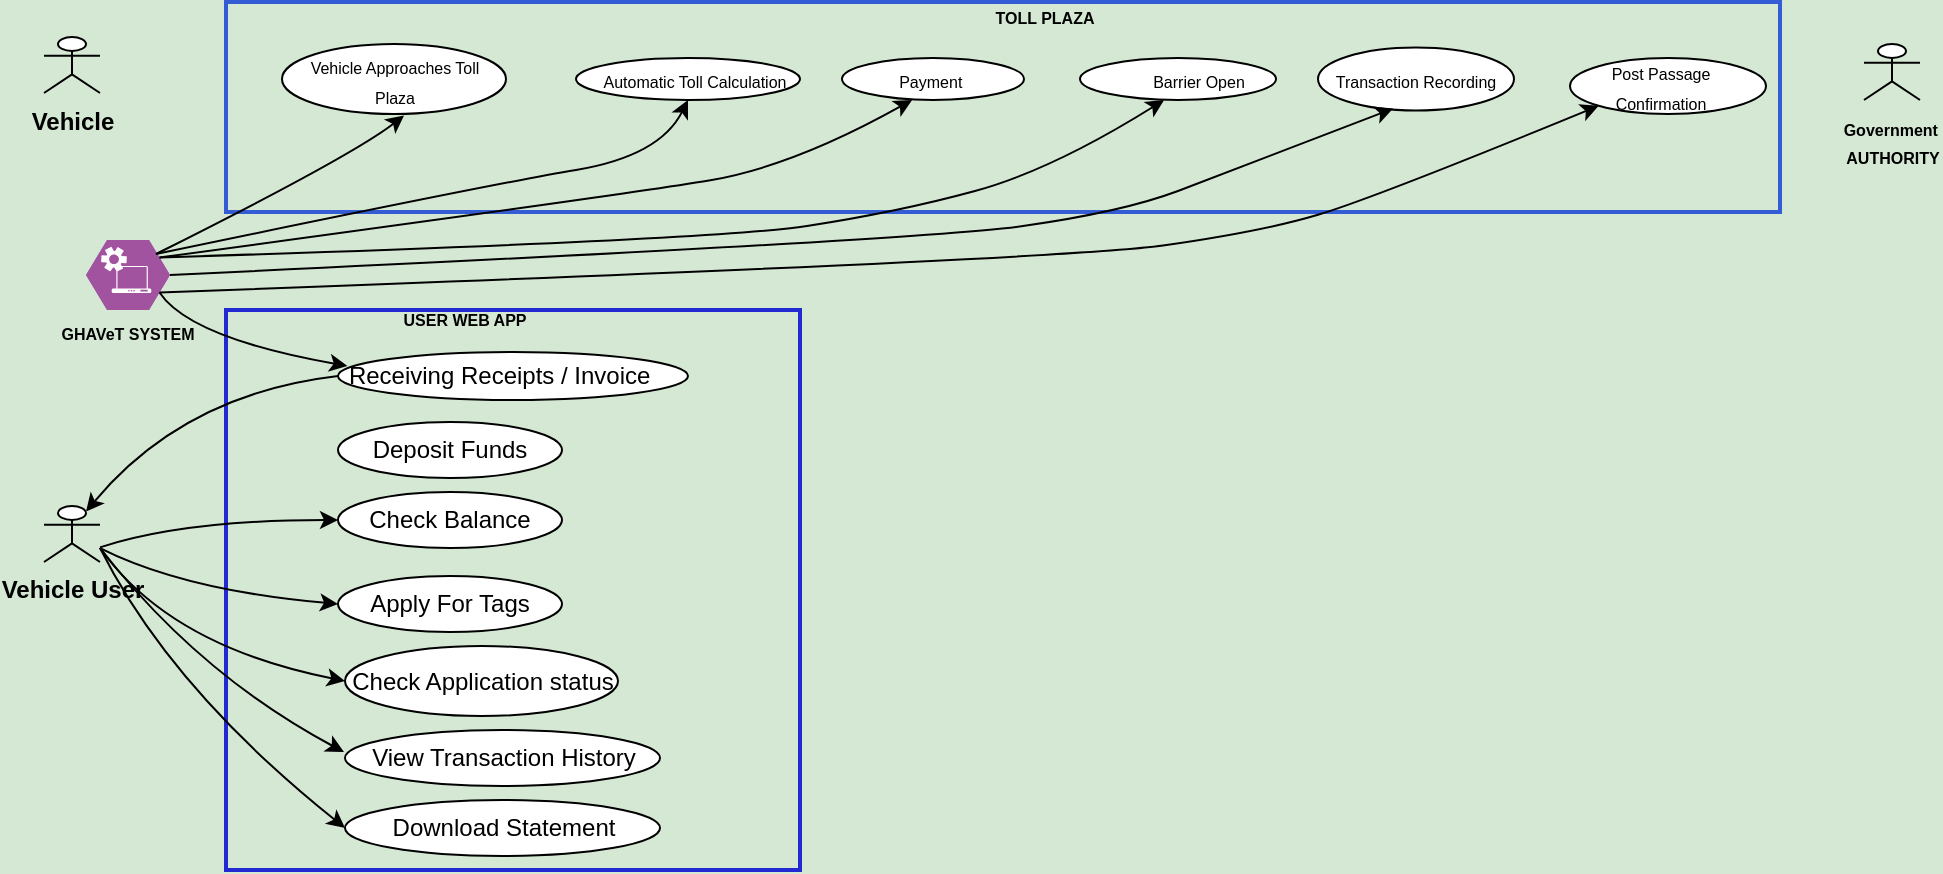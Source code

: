 <mxfile version="24.2.5" type="device">
  <diagram name="Page-1" id="4IcMbsdjdOjLU7joGXLo">
    <mxGraphModel dx="1266" dy="507" grid="0" gridSize="7" guides="1" tooltips="1" connect="1" arrows="1" fold="1" page="1" pageScale="1" pageWidth="850" pageHeight="1100" background="#D5E8D4" math="0" shadow="0">
      <root>
        <mxCell id="0" />
        <mxCell id="1" parent="0" />
        <mxCell id="0Ze02xYr8SNm-ibOzlYt-1" value="" style="rounded=0;whiteSpace=wrap;html=1;fillColor=none;strokeColor=#345cd5;strokeWidth=2;" parent="1" vertex="1">
          <mxGeometry x="42" y="77" width="777" height="105" as="geometry" />
        </mxCell>
        <mxCell id="0Ze02xYr8SNm-ibOzlYt-2" value="" style="ellipse;whiteSpace=wrap;html=1;" parent="1" vertex="1">
          <mxGeometry x="70" y="98" width="112" height="35" as="geometry" />
        </mxCell>
        <mxCell id="0Ze02xYr8SNm-ibOzlYt-3" value="&lt;font style=&quot;font-size: 8px;&quot;&gt;Vehicle Approaches Toll Plaza&lt;/font&gt;" style="text;html=1;align=center;verticalAlign=middle;whiteSpace=wrap;rounded=0;" parent="1" vertex="1">
          <mxGeometry x="73.5" y="112" width="105" height="7" as="geometry" />
        </mxCell>
        <mxCell id="0Ze02xYr8SNm-ibOzlYt-6" value="" style="ellipse;whiteSpace=wrap;html=1;" parent="1" vertex="1">
          <mxGeometry x="217" y="105" width="112" height="21" as="geometry" />
        </mxCell>
        <mxCell id="0Ze02xYr8SNm-ibOzlYt-7" value="&lt;font style=&quot;font-size: 8px;&quot;&gt;Automatic Toll Calculation&lt;/font&gt;" style="text;html=1;align=center;verticalAlign=middle;whiteSpace=wrap;rounded=0;" parent="1" vertex="1">
          <mxGeometry x="217" y="112" width="119" height="7" as="geometry" />
        </mxCell>
        <mxCell id="0Ze02xYr8SNm-ibOzlYt-8" value="" style="ellipse;whiteSpace=wrap;html=1;" parent="1" vertex="1">
          <mxGeometry x="350" y="105" width="91" height="21" as="geometry" />
        </mxCell>
        <mxCell id="0Ze02xYr8SNm-ibOzlYt-9" value="&lt;font style=&quot;font-size: 8px;&quot;&gt;Payment&amp;nbsp;&lt;/font&gt;" style="text;html=1;align=center;verticalAlign=middle;whiteSpace=wrap;rounded=0;" parent="1" vertex="1">
          <mxGeometry x="371" y="112" width="49" height="7" as="geometry" />
        </mxCell>
        <mxCell id="0Ze02xYr8SNm-ibOzlYt-10" value="" style="ellipse;whiteSpace=wrap;html=1;" parent="1" vertex="1">
          <mxGeometry x="469" y="105" width="98" height="21" as="geometry" />
        </mxCell>
        <mxCell id="0Ze02xYr8SNm-ibOzlYt-11" value="&lt;font style=&quot;font-size: 8px;&quot;&gt;Barrier Open&lt;/font&gt;" style="text;html=1;align=center;verticalAlign=middle;whiteSpace=wrap;rounded=0;" parent="1" vertex="1">
          <mxGeometry x="504" y="112" width="49" height="7" as="geometry" />
        </mxCell>
        <mxCell id="0Ze02xYr8SNm-ibOzlYt-16" value="" style="ellipse;whiteSpace=wrap;html=1;" parent="1" vertex="1">
          <mxGeometry x="588" y="99.75" width="98" height="31.5" as="geometry" />
        </mxCell>
        <mxCell id="0Ze02xYr8SNm-ibOzlYt-17" value="&lt;font style=&quot;font-size: 8px;&quot;&gt;Transaction Recording&lt;/font&gt;" style="text;html=1;align=center;verticalAlign=middle;whiteSpace=wrap;rounded=0;" parent="1" vertex="1">
          <mxGeometry x="595" y="115.5" width="84" as="geometry" />
        </mxCell>
        <mxCell id="0Ze02xYr8SNm-ibOzlYt-18" value="" style="ellipse;whiteSpace=wrap;html=1;" parent="1" vertex="1">
          <mxGeometry x="714" y="105" width="98" height="28" as="geometry" />
        </mxCell>
        <mxCell id="0Ze02xYr8SNm-ibOzlYt-19" value="&lt;font style=&quot;font-size: 8px;&quot;&gt;Post Passage Confirmation&lt;/font&gt;" style="text;html=1;align=center;verticalAlign=middle;whiteSpace=wrap;rounded=0;" parent="1" vertex="1">
          <mxGeometry x="714" y="115.5" width="91" height="7" as="geometry" />
        </mxCell>
        <mxCell id="0Ze02xYr8SNm-ibOzlYt-22" value="&lt;b&gt;Vehicle&lt;/b&gt;" style="shape=umlActor;verticalLabelPosition=bottom;verticalAlign=top;html=1;outlineConnect=0;" parent="1" vertex="1">
          <mxGeometry x="-49" y="94.5" width="28" height="28" as="geometry" />
        </mxCell>
        <mxCell id="0Ze02xYr8SNm-ibOzlYt-23" value="" style="verticalLabelPosition=bottom;sketch=0;html=1;fillColor=#A153A0;strokeColor=#ffffff;verticalAlign=top;align=center;points=[[0,0.5,0],[0.125,0.25,0],[0.25,0,0],[0.5,0,0],[0.75,0,0],[0.875,0.25,0],[1,0.5,0],[0.875,0.75,0],[0.75,1,0],[0.5,1,0],[0.125,0.75,0]];pointerEvents=1;shape=mxgraph.cisco_safe.compositeIcon;bgIcon=mxgraph.cisco_safe.design.blank_device;resIcon=mxgraph.cisco_safe.design.automated_system;" parent="1" vertex="1">
          <mxGeometry x="-28" y="196" width="42" height="35" as="geometry" />
        </mxCell>
        <mxCell id="0Ze02xYr8SNm-ibOzlYt-24" value="&lt;font style=&quot;font-size: 8px;&quot;&gt;&lt;b style=&quot;&quot;&gt;GHAVeT SYSTEM&lt;/b&gt;&lt;/font&gt;" style="text;html=1;align=center;verticalAlign=middle;whiteSpace=wrap;rounded=0;" parent="1" vertex="1">
          <mxGeometry x="-42" y="238" width="70" height="7" as="geometry" />
        </mxCell>
        <mxCell id="0Ze02xYr8SNm-ibOzlYt-28" value="" style="curved=1;endArrow=classic;html=1;rounded=0;entryX=0.5;entryY=1;entryDx=0;entryDy=0;" parent="1" target="0Ze02xYr8SNm-ibOzlYt-6" edge="1">
          <mxGeometry width="50" height="50" relative="1" as="geometry">
            <mxPoint x="7" y="203" as="sourcePoint" />
            <mxPoint x="316" y="140" as="targetPoint" />
            <Array as="points">
              <mxPoint x="175" y="168" />
              <mxPoint x="259" y="154" />
            </Array>
          </mxGeometry>
        </mxCell>
        <mxCell id="0Ze02xYr8SNm-ibOzlYt-29" value="" style="curved=1;endArrow=classic;html=1;rounded=0;entryX=0.545;entryY=1.02;entryDx=0;entryDy=0;entryPerimeter=0;" parent="1" target="0Ze02xYr8SNm-ibOzlYt-2" edge="1">
          <mxGeometry width="50" height="50" relative="1" as="geometry">
            <mxPoint x="7" y="203" as="sourcePoint" />
            <mxPoint x="220.5" y="112" as="targetPoint" />
            <Array as="points">
              <mxPoint x="105" y="154" />
            </Array>
          </mxGeometry>
        </mxCell>
        <mxCell id="0Ze02xYr8SNm-ibOzlYt-32" value="" style="curved=1;endArrow=classic;html=1;rounded=0;exitX=0.875;exitY=0.25;exitDx=0;exitDy=0;exitPerimeter=0;entryX=0.385;entryY=1;entryDx=0;entryDy=0;entryPerimeter=0;" parent="1" source="0Ze02xYr8SNm-ibOzlYt-23" target="0Ze02xYr8SNm-ibOzlYt-8" edge="1">
          <mxGeometry width="50" height="50" relative="1" as="geometry">
            <mxPoint x="70.5" y="201.25" as="sourcePoint" />
            <mxPoint x="339.5" y="131.25" as="targetPoint" />
            <Array as="points">
              <mxPoint x="241.5" y="173.25" />
              <mxPoint x="325.5" y="159.25" />
            </Array>
          </mxGeometry>
        </mxCell>
        <mxCell id="0Ze02xYr8SNm-ibOzlYt-33" value="" style="curved=1;endArrow=classic;html=1;rounded=0;exitX=0.875;exitY=0.25;exitDx=0;exitDy=0;exitPerimeter=0;entryX=0.429;entryY=1;entryDx=0;entryDy=0;entryPerimeter=0;" parent="1" source="0Ze02xYr8SNm-ibOzlYt-23" target="0Ze02xYr8SNm-ibOzlYt-10" edge="1">
          <mxGeometry width="50" height="50" relative="1" as="geometry">
            <mxPoint x="49.25" y="210.25" as="sourcePoint" />
            <mxPoint x="425.25" y="131.25" as="targetPoint" />
            <Array as="points">
              <mxPoint x="287" y="196" />
              <mxPoint x="378" y="182" />
              <mxPoint x="455" y="161" />
            </Array>
          </mxGeometry>
        </mxCell>
        <mxCell id="0Ze02xYr8SNm-ibOzlYt-34" value="" style="curved=1;endArrow=classic;html=1;rounded=0;exitX=1;exitY=0.5;exitDx=0;exitDy=0;exitPerimeter=0;entryX=0.383;entryY=0.968;entryDx=0;entryDy=0;entryPerimeter=0;" parent="1" source="0Ze02xYr8SNm-ibOzlYt-23" target="0Ze02xYr8SNm-ibOzlYt-16" edge="1">
          <mxGeometry width="50" height="50" relative="1" as="geometry">
            <mxPoint x="22.1" y="226" as="sourcePoint" />
            <mxPoint x="524.1" y="147" as="targetPoint" />
            <Array as="points">
              <mxPoint x="391" y="196" />
              <mxPoint x="490" y="182" />
              <mxPoint x="546" y="161" />
            </Array>
          </mxGeometry>
        </mxCell>
        <mxCell id="0Ze02xYr8SNm-ibOzlYt-35" value="" style="curved=1;endArrow=classic;html=1;rounded=0;exitX=0.875;exitY=0.75;exitDx=0;exitDy=0;exitPerimeter=0;entryX=0;entryY=1;entryDx=0;entryDy=0;" parent="1" source="0Ze02xYr8SNm-ibOzlYt-23" target="0Ze02xYr8SNm-ibOzlYt-18" edge="1">
          <mxGeometry width="50" height="50" relative="1" as="geometry">
            <mxPoint x="84" y="223.76" as="sourcePoint" />
            <mxPoint x="696" y="139.76" as="targetPoint" />
            <Array as="points">
              <mxPoint x="461" y="205.76" />
              <mxPoint x="560" y="191.76" />
              <mxPoint x="616" y="175" />
            </Array>
          </mxGeometry>
        </mxCell>
        <mxCell id="0Ze02xYr8SNm-ibOzlYt-36" value="&lt;font style=&quot;font-size: 8px;&quot;&gt;&lt;b&gt;Government&amp;nbsp;&lt;/b&gt;&lt;/font&gt;&lt;div&gt;&lt;font style=&quot;font-size: 8px;&quot;&gt;&lt;b&gt;AUTHORITY&lt;/b&gt;&lt;/font&gt;&lt;/div&gt;" style="shape=umlActor;verticalLabelPosition=bottom;verticalAlign=top;html=1;outlineConnect=0;" parent="1" vertex="1">
          <mxGeometry x="861" y="98" width="28" height="28" as="geometry" />
        </mxCell>
        <mxCell id="0Ze02xYr8SNm-ibOzlYt-38" value="" style="rounded=0;whiteSpace=wrap;html=1;fillColor=none;strokeColor=#2329d1;strokeWidth=2;" parent="1" vertex="1">
          <mxGeometry x="42" y="231" width="287" height="280" as="geometry" />
        </mxCell>
        <mxCell id="0Ze02xYr8SNm-ibOzlYt-44" value="Receiving Receipts / Invoice&amp;nbsp; &amp;nbsp;&amp;nbsp;" style="ellipse;whiteSpace=wrap;html=1;" parent="1" vertex="1">
          <mxGeometry x="98" y="252" width="175" height="24" as="geometry" />
        </mxCell>
        <mxCell id="0Ze02xYr8SNm-ibOzlYt-45" value="Deposit Funds" style="ellipse;whiteSpace=wrap;html=1;" parent="1" vertex="1">
          <mxGeometry x="98" y="287" width="112" height="28" as="geometry" />
        </mxCell>
        <mxCell id="0Ze02xYr8SNm-ibOzlYt-46" value="Check Balance" style="ellipse;whiteSpace=wrap;html=1;" parent="1" vertex="1">
          <mxGeometry x="98" y="322" width="112" height="28" as="geometry" />
        </mxCell>
        <mxCell id="0Ze02xYr8SNm-ibOzlYt-47" value="Apply For Tags" style="ellipse;whiteSpace=wrap;html=1;" parent="1" vertex="1">
          <mxGeometry x="98" y="364" width="112" height="28" as="geometry" />
        </mxCell>
        <mxCell id="0Ze02xYr8SNm-ibOzlYt-49" value="Check Application status" style="ellipse;whiteSpace=wrap;html=1;" parent="1" vertex="1">
          <mxGeometry x="101.5" y="399" width="136.5" height="35" as="geometry" />
        </mxCell>
        <mxCell id="0Ze02xYr8SNm-ibOzlYt-50" value="&lt;font style=&quot;font-size: 8px;&quot;&gt;&lt;b&gt;USER WEB APP&lt;/b&gt;&lt;/font&gt;" style="text;html=1;align=center;verticalAlign=middle;whiteSpace=wrap;rounded=0;" parent="1" vertex="1">
          <mxGeometry x="115.5" y="227.5" width="91" height="14" as="geometry" />
        </mxCell>
        <mxCell id="0Ze02xYr8SNm-ibOzlYt-51" value="&lt;span style=&quot;font-size: 8px;&quot;&gt;&lt;b&gt;TOLL PLAZA&lt;/b&gt;&lt;/span&gt;" style="text;html=1;align=center;verticalAlign=middle;whiteSpace=wrap;rounded=0;" parent="1" vertex="1">
          <mxGeometry x="406" y="77" width="91" height="14" as="geometry" />
        </mxCell>
        <mxCell id="0Ze02xYr8SNm-ibOzlYt-52" value="View Transaction History" style="ellipse;whiteSpace=wrap;html=1;" parent="1" vertex="1">
          <mxGeometry x="101.5" y="441" width="157.5" height="28" as="geometry" />
        </mxCell>
        <mxCell id="0Ze02xYr8SNm-ibOzlYt-53" value="Download Statement" style="ellipse;whiteSpace=wrap;html=1;" parent="1" vertex="1">
          <mxGeometry x="101.5" y="476" width="157.5" height="28" as="geometry" />
        </mxCell>
        <mxCell id="0Ze02xYr8SNm-ibOzlYt-54" value="" style="curved=1;endArrow=classic;html=1;rounded=0;exitX=0;exitY=0.5;exitDx=0;exitDy=0;entryX=0.75;entryY=0.1;entryDx=0;entryDy=0;entryPerimeter=0;" parent="1" source="0Ze02xYr8SNm-ibOzlYt-44" target="0Ze02xYr8SNm-ibOzlYt-55" edge="1">
          <mxGeometry width="50" height="50" relative="1" as="geometry">
            <mxPoint x="-147" y="322" as="sourcePoint" />
            <mxPoint x="-21" y="322" as="targetPoint" />
            <Array as="points">
              <mxPoint x="21" y="273" />
            </Array>
          </mxGeometry>
        </mxCell>
        <mxCell id="0Ze02xYr8SNm-ibOzlYt-55" value="&lt;b&gt;Vehicle User&lt;/b&gt;" style="shape=umlActor;verticalLabelPosition=bottom;verticalAlign=top;html=1;outlineConnect=0;" parent="1" vertex="1">
          <mxGeometry x="-49" y="329" width="28" height="28" as="geometry" />
        </mxCell>
        <mxCell id="0Ze02xYr8SNm-ibOzlYt-56" value="" style="curved=1;endArrow=classic;html=1;rounded=0;exitX=1;exitY=0.333;exitDx=0;exitDy=0;exitPerimeter=0;entryX=0;entryY=0.5;entryDx=0;entryDy=0;" parent="1" target="0Ze02xYr8SNm-ibOzlYt-46" edge="1">
          <mxGeometry width="50" height="50" relative="1" as="geometry">
            <mxPoint x="-21" y="349.67" as="sourcePoint" />
            <mxPoint x="98" y="312.67" as="targetPoint" />
            <Array as="points">
              <mxPoint x="21" y="336" />
            </Array>
          </mxGeometry>
        </mxCell>
        <mxCell id="0Ze02xYr8SNm-ibOzlYt-57" value="" style="curved=1;endArrow=classic;html=1;rounded=0;entryX=0;entryY=0.5;entryDx=0;entryDy=0;" parent="1" source="0Ze02xYr8SNm-ibOzlYt-55" target="0Ze02xYr8SNm-ibOzlYt-47" edge="1">
          <mxGeometry width="50" height="50" relative="1" as="geometry">
            <mxPoint x="-21" y="384.83" as="sourcePoint" />
            <mxPoint x="98" y="371.16" as="targetPoint" />
            <Array as="points">
              <mxPoint x="21" y="371.16" />
            </Array>
          </mxGeometry>
        </mxCell>
        <mxCell id="0Ze02xYr8SNm-ibOzlYt-58" value="" style="curved=1;endArrow=classic;html=1;rounded=0;entryX=0;entryY=0.5;entryDx=0;entryDy=0;" parent="1" target="0Ze02xYr8SNm-ibOzlYt-49" edge="1">
          <mxGeometry width="50" height="50" relative="1" as="geometry">
            <mxPoint x="-21" y="350" as="sourcePoint" />
            <mxPoint x="91" y="405.96" as="targetPoint" />
            <Array as="points">
              <mxPoint x="14" y="399.12" />
            </Array>
          </mxGeometry>
        </mxCell>
        <mxCell id="0Ze02xYr8SNm-ibOzlYt-59" value="" style="curved=1;endArrow=classic;html=1;rounded=0;entryX=0;entryY=0.5;entryDx=0;entryDy=0;" parent="1" edge="1">
          <mxGeometry width="50" height="50" relative="1" as="geometry">
            <mxPoint x="-21" y="350" as="sourcePoint" />
            <mxPoint x="101" y="452" as="targetPoint" />
            <Array as="points">
              <mxPoint x="28" y="413" />
            </Array>
          </mxGeometry>
        </mxCell>
        <mxCell id="0Ze02xYr8SNm-ibOzlYt-60" value="" style="curved=1;endArrow=classic;html=1;rounded=0;entryX=0;entryY=0.5;entryDx=0;entryDy=0;" parent="1" target="0Ze02xYr8SNm-ibOzlYt-53" edge="1">
          <mxGeometry width="50" height="50" relative="1" as="geometry">
            <mxPoint x="-21" y="350" as="sourcePoint" />
            <mxPoint x="87" y="459" as="targetPoint" />
            <Array as="points">
              <mxPoint x="14" y="420" />
            </Array>
          </mxGeometry>
        </mxCell>
        <mxCell id="bNitOAyF0PIgFWBX89_u-1" value="" style="curved=1;endArrow=classic;html=1;rounded=0;exitX=0.875;exitY=0.75;exitDx=0;exitDy=0;entryX=0.027;entryY=0.292;entryDx=0;entryDy=0;entryPerimeter=0;exitPerimeter=0;" edge="1" parent="1" source="0Ze02xYr8SNm-ibOzlYt-23" target="0Ze02xYr8SNm-ibOzlYt-44">
          <mxGeometry width="50" height="50" relative="1" as="geometry">
            <mxPoint x="81" y="250" as="sourcePoint" />
            <mxPoint x="-45" y="318" as="targetPoint" />
            <Array as="points">
              <mxPoint x="24" y="245" />
            </Array>
          </mxGeometry>
        </mxCell>
      </root>
    </mxGraphModel>
  </diagram>
</mxfile>
